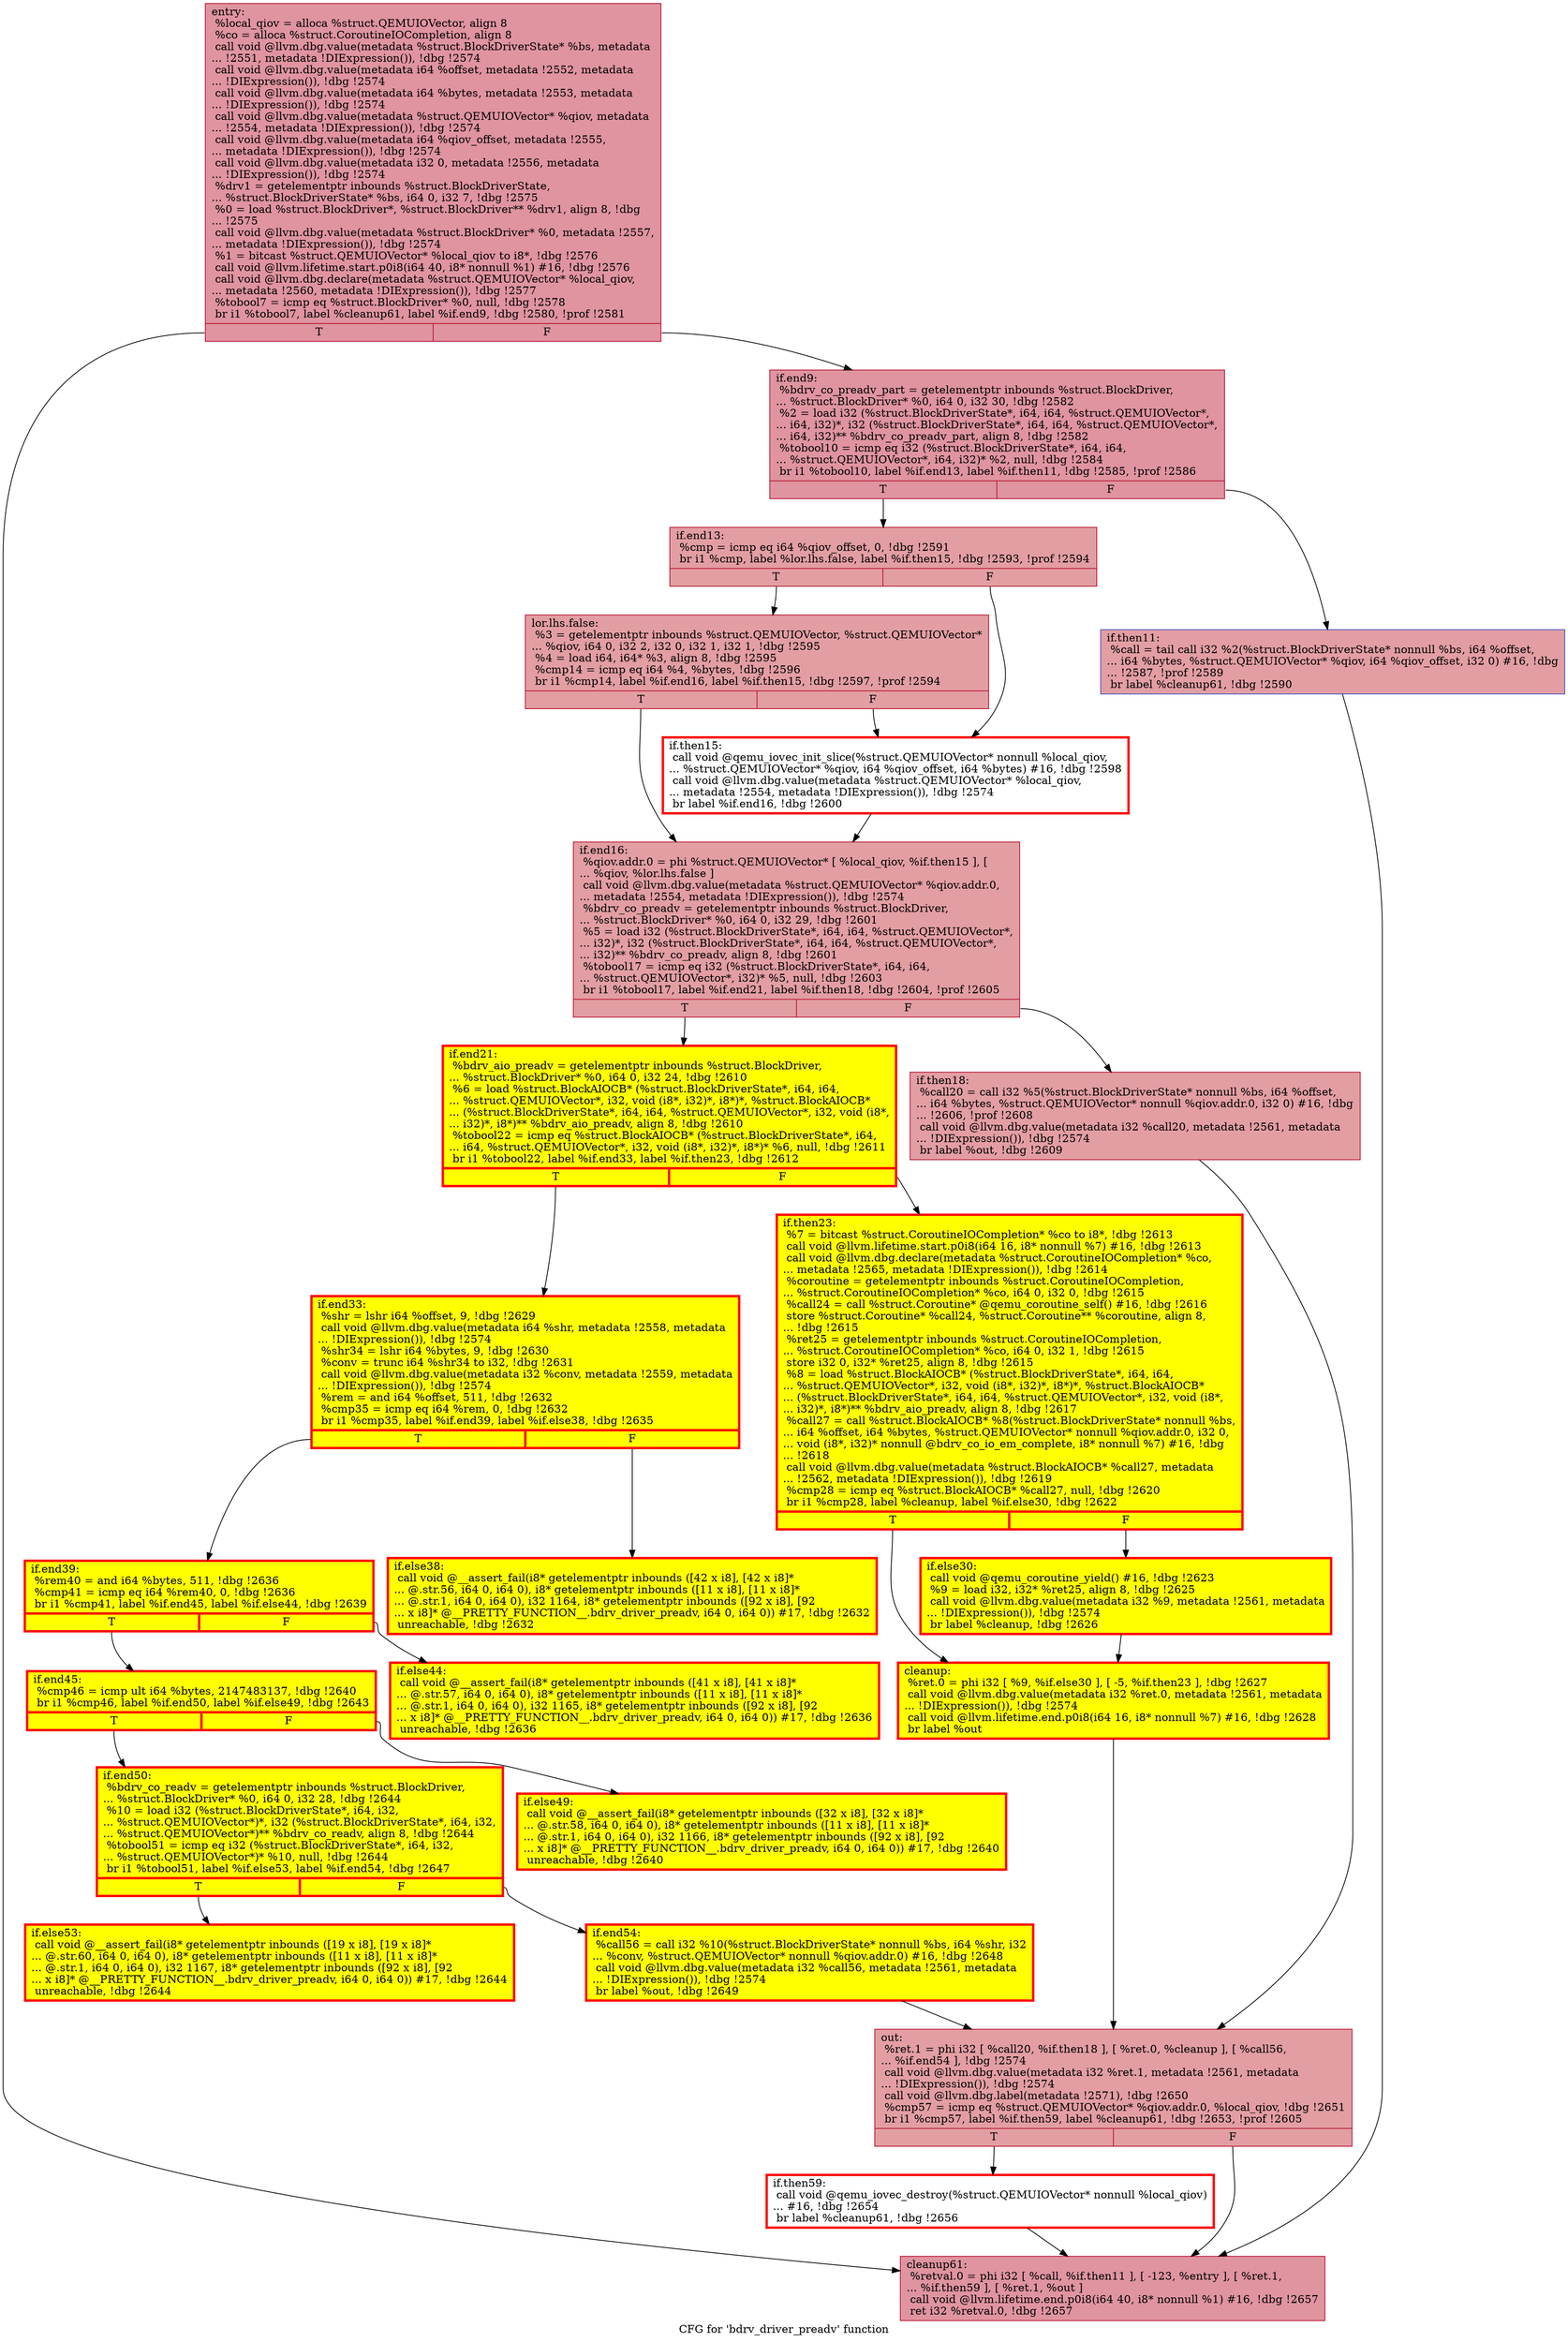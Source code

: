 digraph "CFG for 'bdrv_driver_preadv' function" {
	label="CFG for 'bdrv_driver_preadv' function";

	Node0x55cda460f840 [shape=record,color="#b70d28ff", style=filled, fillcolor="#b70d2870",label="{entry:\l  %local_qiov = alloca %struct.QEMUIOVector, align 8\l  %co = alloca %struct.CoroutineIOCompletion, align 8\l  call void @llvm.dbg.value(metadata %struct.BlockDriverState* %bs, metadata\l... !2551, metadata !DIExpression()), !dbg !2574\l  call void @llvm.dbg.value(metadata i64 %offset, metadata !2552, metadata\l... !DIExpression()), !dbg !2574\l  call void @llvm.dbg.value(metadata i64 %bytes, metadata !2553, metadata\l... !DIExpression()), !dbg !2574\l  call void @llvm.dbg.value(metadata %struct.QEMUIOVector* %qiov, metadata\l... !2554, metadata !DIExpression()), !dbg !2574\l  call void @llvm.dbg.value(metadata i64 %qiov_offset, metadata !2555,\l... metadata !DIExpression()), !dbg !2574\l  call void @llvm.dbg.value(metadata i32 0, metadata !2556, metadata\l... !DIExpression()), !dbg !2574\l  %drv1 = getelementptr inbounds %struct.BlockDriverState,\l... %struct.BlockDriverState* %bs, i64 0, i32 7, !dbg !2575\l  %0 = load %struct.BlockDriver*, %struct.BlockDriver** %drv1, align 8, !dbg\l... !2575\l  call void @llvm.dbg.value(metadata %struct.BlockDriver* %0, metadata !2557,\l... metadata !DIExpression()), !dbg !2574\l  %1 = bitcast %struct.QEMUIOVector* %local_qiov to i8*, !dbg !2576\l  call void @llvm.lifetime.start.p0i8(i64 40, i8* nonnull %1) #16, !dbg !2576\l  call void @llvm.dbg.declare(metadata %struct.QEMUIOVector* %local_qiov,\l... metadata !2560, metadata !DIExpression()), !dbg !2577\l  %tobool7 = icmp eq %struct.BlockDriver* %0, null, !dbg !2578\l  br i1 %tobool7, label %cleanup61, label %if.end9, !dbg !2580, !prof !2581\l|{<s0>T|<s1>F}}"];
	Node0x55cda460f840:s0 -> Node0x55cda465a3e0;
	Node0x55cda460f840:s1 -> Node0x55cda4659ec0;
	Node0x55cda4659ec0 [shape=record,color="#b70d28ff", style=filled, fillcolor="#b70d2870",label="{if.end9:                                          \l  %bdrv_co_preadv_part = getelementptr inbounds %struct.BlockDriver,\l... %struct.BlockDriver* %0, i64 0, i32 30, !dbg !2582\l  %2 = load i32 (%struct.BlockDriverState*, i64, i64, %struct.QEMUIOVector*,\l... i64, i32)*, i32 (%struct.BlockDriverState*, i64, i64, %struct.QEMUIOVector*,\l... i64, i32)** %bdrv_co_preadv_part, align 8, !dbg !2582\l  %tobool10 = icmp eq i32 (%struct.BlockDriverState*, i64, i64,\l... %struct.QEMUIOVector*, i64, i32)* %2, null, !dbg !2584\l  br i1 %tobool10, label %if.end13, label %if.then11, !dbg !2585, !prof !2586\l|{<s0>T|<s1>F}}"];
	Node0x55cda4659ec0:s0 -> Node0x55cda465a8f0;
	Node0x55cda4659ec0:s1 -> Node0x55cda465a880;
	Node0x55cda465a880 [shape=record,color="#3d50c3ff", style=filled, fillcolor="#be242e70",label="{if.then11:                                        \l  %call = tail call i32 %2(%struct.BlockDriverState* nonnull %bs, i64 %offset,\l... i64 %bytes, %struct.QEMUIOVector* %qiov, i64 %qiov_offset, i32 0) #16, !dbg\l... !2587, !prof !2589\l  br label %cleanup61, !dbg !2590\l}"];
	Node0x55cda465a880 -> Node0x55cda465a3e0;
	Node0x55cda465a8f0 [shape=record,color="#b70d28ff", style=filled, fillcolor="#be242e70",label="{if.end13:                                         \l  %cmp = icmp eq i64 %qiov_offset, 0, !dbg !2591\l  br i1 %cmp, label %lor.lhs.false, label %if.then15, !dbg !2593, !prof !2594\l|{<s0>T|<s1>F}}"];
	Node0x55cda465a8f0:s0 -> Node0x55cda465b8b0;
	Node0x55cda465a8f0:s1 -> Node0x55cda465b3c0;
	Node0x55cda465b8b0 [shape=record,color="#b70d28ff", style=filled, fillcolor="#be242e70",label="{lor.lhs.false:                                    \l  %3 = getelementptr inbounds %struct.QEMUIOVector, %struct.QEMUIOVector*\l... %qiov, i64 0, i32 2, i32 0, i32 1, i32 1, !dbg !2595\l  %4 = load i64, i64* %3, align 8, !dbg !2595\l  %cmp14 = icmp eq i64 %4, %bytes, !dbg !2596\l  br i1 %cmp14, label %if.end16, label %if.then15, !dbg !2597, !prof !2594\l|{<s0>T|<s1>F}}"];
	Node0x55cda465b8b0:s0 -> Node0x55cda465b840;
	Node0x55cda465b8b0:s1 -> Node0x55cda465b3c0;
	Node0x55cda465b3c0 [shape=record,penwidth=3.0, color="red",label="{if.then15:                                        \l  call void @qemu_iovec_init_slice(%struct.QEMUIOVector* nonnull %local_qiov,\l... %struct.QEMUIOVector* %qiov, i64 %qiov_offset, i64 %bytes) #16, !dbg !2598\l  call void @llvm.dbg.value(metadata %struct.QEMUIOVector* %local_qiov,\l... metadata !2554, metadata !DIExpression()), !dbg !2574\l  br label %if.end16, !dbg !2600\l}"];
	Node0x55cda465b3c0 -> Node0x55cda465b840;
	Node0x55cda465b840 [shape=record,color="#b70d28ff", style=filled, fillcolor="#be242e70",label="{if.end16:                                         \l  %qiov.addr.0 = phi %struct.QEMUIOVector* [ %local_qiov, %if.then15 ], [\l... %qiov, %lor.lhs.false ]\l  call void @llvm.dbg.value(metadata %struct.QEMUIOVector* %qiov.addr.0,\l... metadata !2554, metadata !DIExpression()), !dbg !2574\l  %bdrv_co_preadv = getelementptr inbounds %struct.BlockDriver,\l... %struct.BlockDriver* %0, i64 0, i32 29, !dbg !2601\l  %5 = load i32 (%struct.BlockDriverState*, i64, i64, %struct.QEMUIOVector*,\l... i32)*, i32 (%struct.BlockDriverState*, i64, i64, %struct.QEMUIOVector*,\l... i32)** %bdrv_co_preadv, align 8, !dbg !2601\l  %tobool17 = icmp eq i32 (%struct.BlockDriverState*, i64, i64,\l... %struct.QEMUIOVector*, i32)* %5, null, !dbg !2603\l  br i1 %tobool17, label %if.end21, label %if.then18, !dbg !2604, !prof !2605\l|{<s0>T|<s1>F}}"];
	Node0x55cda465b840:s0 -> Node0x55cda465c8e0;
	Node0x55cda465b840:s1 -> Node0x55cda465c890;
	Node0x55cda465c890 [shape=record,color="#b70d28ff", style=filled, fillcolor="#be242e70",label="{if.then18:                                        \l  %call20 = call i32 %5(%struct.BlockDriverState* nonnull %bs, i64 %offset,\l... i64 %bytes, %struct.QEMUIOVector* nonnull %qiov.addr.0, i32 0) #16, !dbg\l... !2606, !prof !2608\l  call void @llvm.dbg.value(metadata i32 %call20, metadata !2561, metadata\l... !DIExpression()), !dbg !2574\l  br label %out, !dbg !2609\l}"];
	Node0x55cda465c890 -> Node0x55cda465d620;
	Node0x55cda465c8e0 [shape=record,penwidth=3.0, style="filled", color="red", fillcolor="yellow",label="{if.end21:                                         \l  %bdrv_aio_preadv = getelementptr inbounds %struct.BlockDriver,\l... %struct.BlockDriver* %0, i64 0, i32 24, !dbg !2610\l  %6 = load %struct.BlockAIOCB* (%struct.BlockDriverState*, i64, i64,\l... %struct.QEMUIOVector*, i32, void (i8*, i32)*, i8*)*, %struct.BlockAIOCB*\l... (%struct.BlockDriverState*, i64, i64, %struct.QEMUIOVector*, i32, void (i8*,\l... i32)*, i8*)** %bdrv_aio_preadv, align 8, !dbg !2610\l  %tobool22 = icmp eq %struct.BlockAIOCB* (%struct.BlockDriverState*, i64,\l... i64, %struct.QEMUIOVector*, i32, void (i8*, i32)*, i8*)* %6, null, !dbg !2611\l  br i1 %tobool22, label %if.end33, label %if.then23, !dbg !2612\l|{<s0>T|<s1>F}}"];
	Node0x55cda465c8e0:s0 -> Node0x55cda465e160;
	Node0x55cda465c8e0:s1 -> Node0x55cda465e110;
	Node0x55cda465e110 [shape=record,penwidth=3.0, style="filled", color="red", fillcolor="yellow",label="{if.then23:                                        \l  %7 = bitcast %struct.CoroutineIOCompletion* %co to i8*, !dbg !2613\l  call void @llvm.lifetime.start.p0i8(i64 16, i8* nonnull %7) #16, !dbg !2613\l  call void @llvm.dbg.declare(metadata %struct.CoroutineIOCompletion* %co,\l... metadata !2565, metadata !DIExpression()), !dbg !2614\l  %coroutine = getelementptr inbounds %struct.CoroutineIOCompletion,\l... %struct.CoroutineIOCompletion* %co, i64 0, i32 0, !dbg !2615\l  %call24 = call %struct.Coroutine* @qemu_coroutine_self() #16, !dbg !2616\l  store %struct.Coroutine* %call24, %struct.Coroutine** %coroutine, align 8,\l... !dbg !2615\l  %ret25 = getelementptr inbounds %struct.CoroutineIOCompletion,\l... %struct.CoroutineIOCompletion* %co, i64 0, i32 1, !dbg !2615\l  store i32 0, i32* %ret25, align 8, !dbg !2615\l  %8 = load %struct.BlockAIOCB* (%struct.BlockDriverState*, i64, i64,\l... %struct.QEMUIOVector*, i32, void (i8*, i32)*, i8*)*, %struct.BlockAIOCB*\l... (%struct.BlockDriverState*, i64, i64, %struct.QEMUIOVector*, i32, void (i8*,\l... i32)*, i8*)** %bdrv_aio_preadv, align 8, !dbg !2617\l  %call27 = call %struct.BlockAIOCB* %8(%struct.BlockDriverState* nonnull %bs,\l... i64 %offset, i64 %bytes, %struct.QEMUIOVector* nonnull %qiov.addr.0, i32 0,\l... void (i8*, i32)* nonnull @bdrv_co_io_em_complete, i8* nonnull %7) #16, !dbg\l... !2618\l  call void @llvm.dbg.value(metadata %struct.BlockAIOCB* %call27, metadata\l... !2562, metadata !DIExpression()), !dbg !2619\l  %cmp28 = icmp eq %struct.BlockAIOCB* %call27, null, !dbg !2620\l  br i1 %cmp28, label %cleanup, label %if.else30, !dbg !2622\l|{<s0>T|<s1>F}}"];
	Node0x55cda465e110:s0 -> Node0x55cda465fc50;
	Node0x55cda465e110:s1 -> Node0x55cda465fcc0;
	Node0x55cda465fcc0 [shape=record,penwidth=3.0, style="filled", color="red", fillcolor="yellow",label="{if.else30:                                        \l  call void @qemu_coroutine_yield() #16, !dbg !2623\l  %9 = load i32, i32* %ret25, align 8, !dbg !2625\l  call void @llvm.dbg.value(metadata i32 %9, metadata !2561, metadata\l... !DIExpression()), !dbg !2574\l  br label %cleanup, !dbg !2626\l}"];
	Node0x55cda465fcc0 -> Node0x55cda465fc50;
	Node0x55cda465fc50 [shape=record,penwidth=3.0, style="filled", color="red", fillcolor="yellow",label="{cleanup:                                          \l  %ret.0 = phi i32 [ %9, %if.else30 ], [ -5, %if.then23 ], !dbg !2627\l  call void @llvm.dbg.value(metadata i32 %ret.0, metadata !2561, metadata\l... !DIExpression()), !dbg !2574\l  call void @llvm.lifetime.end.p0i8(i64 16, i8* nonnull %7) #16, !dbg !2628\l  br label %out\l}"];
	Node0x55cda465fc50 -> Node0x55cda465d620;
	Node0x55cda465e160 [shape=record,penwidth=3.0, style="filled", color="red", fillcolor="yellow",label="{if.end33:                                         \l  %shr = lshr i64 %offset, 9, !dbg !2629\l  call void @llvm.dbg.value(metadata i64 %shr, metadata !2558, metadata\l... !DIExpression()), !dbg !2574\l  %shr34 = lshr i64 %bytes, 9, !dbg !2630\l  %conv = trunc i64 %shr34 to i32, !dbg !2631\l  call void @llvm.dbg.value(metadata i32 %conv, metadata !2559, metadata\l... !DIExpression()), !dbg !2574\l  %rem = and i64 %offset, 511, !dbg !2632\l  %cmp35 = icmp eq i64 %rem, 0, !dbg !2632\l  br i1 %cmp35, label %if.end39, label %if.else38, !dbg !2635\l|{<s0>T|<s1>F}}"];
	Node0x55cda465e160:s0 -> Node0x55cda4661310;
	Node0x55cda465e160:s1 -> Node0x55cda4661380;
	Node0x55cda4661380 [shape=record,penwidth=3.0, style="filled", color="red", fillcolor="yellow",label="{if.else38:                                        \l  call void @__assert_fail(i8* getelementptr inbounds ([42 x i8], [42 x i8]*\l... @.str.56, i64 0, i64 0), i8* getelementptr inbounds ([11 x i8], [11 x i8]*\l... @.str.1, i64 0, i64 0), i32 1164, i8* getelementptr inbounds ([92 x i8], [92\l... x i8]* @__PRETTY_FUNCTION__.bdrv_driver_preadv, i64 0, i64 0)) #17, !dbg !2632\l  unreachable, !dbg !2632\l}"];
	Node0x55cda4661310 [shape=record,penwidth=3.0, style="filled", color="red", fillcolor="yellow",label="{if.end39:                                         \l  %rem40 = and i64 %bytes, 511, !dbg !2636\l  %cmp41 = icmp eq i64 %rem40, 0, !dbg !2636\l  br i1 %cmp41, label %if.end45, label %if.else44, !dbg !2639\l|{<s0>T|<s1>F}}"];
	Node0x55cda4661310:s0 -> Node0x55cda4661b00;
	Node0x55cda4661310:s1 -> Node0x55cda4661b50;
	Node0x55cda4661b50 [shape=record,penwidth=3.0, style="filled", color="red", fillcolor="yellow",label="{if.else44:                                        \l  call void @__assert_fail(i8* getelementptr inbounds ([41 x i8], [41 x i8]*\l... @.str.57, i64 0, i64 0), i8* getelementptr inbounds ([11 x i8], [11 x i8]*\l... @.str.1, i64 0, i64 0), i32 1165, i8* getelementptr inbounds ([92 x i8], [92\l... x i8]* @__PRETTY_FUNCTION__.bdrv_driver_preadv, i64 0, i64 0)) #17, !dbg !2636\l  unreachable, !dbg !2636\l}"];
	Node0x55cda4661b00 [shape=record,penwidth=3.0, style="filled", color="red", fillcolor="yellow",label="{if.end45:                                         \l  %cmp46 = icmp ult i64 %bytes, 2147483137, !dbg !2640\l  br i1 %cmp46, label %if.end50, label %if.else49, !dbg !2643\l|{<s0>T|<s1>F}}"];
	Node0x55cda4661b00:s0 -> Node0x55cda4662200;
	Node0x55cda4661b00:s1 -> Node0x55cda4662250;
	Node0x55cda4662250 [shape=record,penwidth=3.0, style="filled", color="red", fillcolor="yellow",label="{if.else49:                                        \l  call void @__assert_fail(i8* getelementptr inbounds ([32 x i8], [32 x i8]*\l... @.str.58, i64 0, i64 0), i8* getelementptr inbounds ([11 x i8], [11 x i8]*\l... @.str.1, i64 0, i64 0), i32 1166, i8* getelementptr inbounds ([92 x i8], [92\l... x i8]* @__PRETTY_FUNCTION__.bdrv_driver_preadv, i64 0, i64 0)) #17, !dbg !2640\l  unreachable, !dbg !2640\l}"];
	Node0x55cda4662200 [shape=record,penwidth=3.0, style="filled", color="red", fillcolor="yellow",label="{if.end50:                                         \l  %bdrv_co_readv = getelementptr inbounds %struct.BlockDriver,\l... %struct.BlockDriver* %0, i64 0, i32 28, !dbg !2644\l  %10 = load i32 (%struct.BlockDriverState*, i64, i32,\l... %struct.QEMUIOVector*)*, i32 (%struct.BlockDriverState*, i64, i32,\l... %struct.QEMUIOVector*)** %bdrv_co_readv, align 8, !dbg !2644\l  %tobool51 = icmp eq i32 (%struct.BlockDriverState*, i64, i32,\l... %struct.QEMUIOVector*)* %10, null, !dbg !2644\l  br i1 %tobool51, label %if.else53, label %if.end54, !dbg !2647\l|{<s0>T|<s1>F}}"];
	Node0x55cda4662200:s0 -> Node0x55cda46628a0;
	Node0x55cda4662200:s1 -> Node0x55cda4662850;
	Node0x55cda46628a0 [shape=record,penwidth=3.0, style="filled", color="red", fillcolor="yellow",label="{if.else53:                                        \l  call void @__assert_fail(i8* getelementptr inbounds ([19 x i8], [19 x i8]*\l... @.str.60, i64 0, i64 0), i8* getelementptr inbounds ([11 x i8], [11 x i8]*\l... @.str.1, i64 0, i64 0), i32 1167, i8* getelementptr inbounds ([92 x i8], [92\l... x i8]* @__PRETTY_FUNCTION__.bdrv_driver_preadv, i64 0, i64 0)) #17, !dbg !2644\l  unreachable, !dbg !2644\l}"];
	Node0x55cda4662850 [shape=record,penwidth=3.0, style="filled", color="red", fillcolor="yellow",label="{if.end54:                                         \l  %call56 = call i32 %10(%struct.BlockDriverState* nonnull %bs, i64 %shr, i32\l... %conv, %struct.QEMUIOVector* nonnull %qiov.addr.0) #16, !dbg !2648\l  call void @llvm.dbg.value(metadata i32 %call56, metadata !2561, metadata\l... !DIExpression()), !dbg !2574\l  br label %out, !dbg !2649\l}"];
	Node0x55cda4662850 -> Node0x55cda465d620;
	Node0x55cda465d620 [shape=record,color="#b70d28ff", style=filled, fillcolor="#be242e70",label="{out:                                              \l  %ret.1 = phi i32 [ %call20, %if.then18 ], [ %ret.0, %cleanup ], [ %call56,\l... %if.end54 ], !dbg !2574\l  call void @llvm.dbg.value(metadata i32 %ret.1, metadata !2561, metadata\l... !DIExpression()), !dbg !2574\l  call void @llvm.dbg.label(metadata !2571), !dbg !2650\l  %cmp57 = icmp eq %struct.QEMUIOVector* %qiov.addr.0, %local_qiov, !dbg !2651\l  br i1 %cmp57, label %if.then59, label %cleanup61, !dbg !2653, !prof !2605\l|{<s0>T|<s1>F}}"];
	Node0x55cda465d620:s0 -> Node0x55cda4663ab0;
	Node0x55cda465d620:s1 -> Node0x55cda465a3e0;
	Node0x55cda4663ab0 [shape=record,penwidth=3.0, color="red",label="{if.then59:                                        \l  call void @qemu_iovec_destroy(%struct.QEMUIOVector* nonnull %local_qiov)\l... #16, !dbg !2654\l  br label %cleanup61, !dbg !2656\l}"];
	Node0x55cda4663ab0 -> Node0x55cda465a3e0;
	Node0x55cda465a3e0 [shape=record,color="#b70d28ff", style=filled, fillcolor="#b70d2870",label="{cleanup61:                                        \l  %retval.0 = phi i32 [ %call, %if.then11 ], [ -123, %entry ], [ %ret.1,\l... %if.then59 ], [ %ret.1, %out ]\l  call void @llvm.lifetime.end.p0i8(i64 40, i8* nonnull %1) #16, !dbg !2657\l  ret i32 %retval.0, !dbg !2657\l}"];
}
